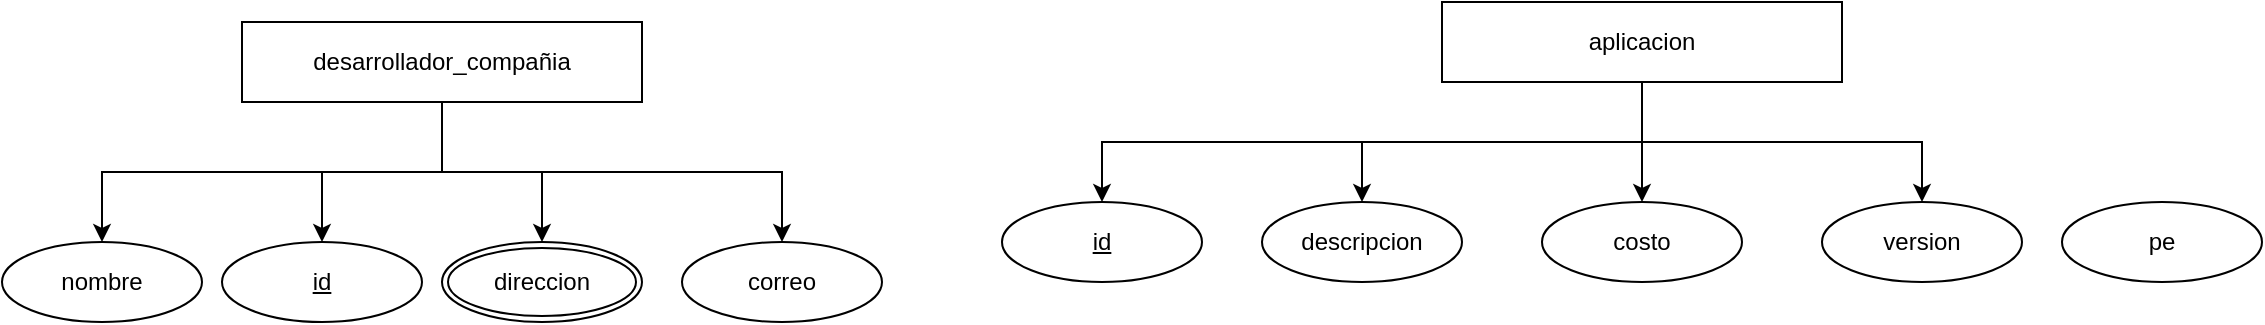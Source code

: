 <mxfile version="22.0.4" type="github">
  <diagram id="R2lEEEUBdFMjLlhIrx00" name="Page-1">
    <mxGraphModel dx="1434" dy="790" grid="1" gridSize="10" guides="1" tooltips="1" connect="1" arrows="1" fold="1" page="1" pageScale="1" pageWidth="850" pageHeight="1100" math="0" shadow="0" extFonts="Permanent Marker^https://fonts.googleapis.com/css?family=Permanent+Marker">
      <root>
        <mxCell id="0" />
        <mxCell id="1" parent="0" />
        <mxCell id="SSo1Bui5Lx6O3HchYfqY-8" style="edgeStyle=orthogonalEdgeStyle;rounded=0;orthogonalLoop=1;jettySize=auto;html=1;exitX=0.5;exitY=1;exitDx=0;exitDy=0;" edge="1" parent="1" source="SSo1Bui5Lx6O3HchYfqY-2" target="SSo1Bui5Lx6O3HchYfqY-3">
          <mxGeometry relative="1" as="geometry" />
        </mxCell>
        <mxCell id="SSo1Bui5Lx6O3HchYfqY-15" style="edgeStyle=orthogonalEdgeStyle;rounded=0;orthogonalLoop=1;jettySize=auto;html=1;exitX=0.5;exitY=1;exitDx=0;exitDy=0;entryX=0.5;entryY=0;entryDx=0;entryDy=0;" edge="1" parent="1" source="SSo1Bui5Lx6O3HchYfqY-2" target="SSo1Bui5Lx6O3HchYfqY-14">
          <mxGeometry relative="1" as="geometry" />
        </mxCell>
        <mxCell id="SSo1Bui5Lx6O3HchYfqY-17" style="edgeStyle=orthogonalEdgeStyle;rounded=0;orthogonalLoop=1;jettySize=auto;html=1;exitX=0.5;exitY=1;exitDx=0;exitDy=0;entryX=0.5;entryY=0;entryDx=0;entryDy=0;" edge="1" parent="1" source="SSo1Bui5Lx6O3HchYfqY-2" target="SSo1Bui5Lx6O3HchYfqY-11">
          <mxGeometry relative="1" as="geometry" />
        </mxCell>
        <mxCell id="SSo1Bui5Lx6O3HchYfqY-18" style="edgeStyle=orthogonalEdgeStyle;rounded=0;orthogonalLoop=1;jettySize=auto;html=1;exitX=0.5;exitY=1;exitDx=0;exitDy=0;entryX=0.5;entryY=0;entryDx=0;entryDy=0;" edge="1" parent="1" source="SSo1Bui5Lx6O3HchYfqY-2" target="SSo1Bui5Lx6O3HchYfqY-16">
          <mxGeometry relative="1" as="geometry" />
        </mxCell>
        <mxCell id="SSo1Bui5Lx6O3HchYfqY-2" value="desarrollador_compañia" style="whiteSpace=wrap;html=1;align=center;" vertex="1" parent="1">
          <mxGeometry x="130" y="30" width="200" height="40" as="geometry" />
        </mxCell>
        <mxCell id="SSo1Bui5Lx6O3HchYfqY-3" value="nombre " style="ellipse;whiteSpace=wrap;html=1;align=center;" vertex="1" parent="1">
          <mxGeometry x="10" y="140" width="100" height="40" as="geometry" />
        </mxCell>
        <mxCell id="SSo1Bui5Lx6O3HchYfqY-11" value="id" style="ellipse;whiteSpace=wrap;html=1;align=center;fontStyle=4;" vertex="1" parent="1">
          <mxGeometry x="120" y="140" width="100" height="40" as="geometry" />
        </mxCell>
        <mxCell id="SSo1Bui5Lx6O3HchYfqY-14" value="direccion" style="ellipse;shape=doubleEllipse;margin=3;whiteSpace=wrap;html=1;align=center;" vertex="1" parent="1">
          <mxGeometry x="230" y="140" width="100" height="40" as="geometry" />
        </mxCell>
        <mxCell id="SSo1Bui5Lx6O3HchYfqY-16" value="correo" style="ellipse;whiteSpace=wrap;html=1;align=center;" vertex="1" parent="1">
          <mxGeometry x="350" y="140" width="100" height="40" as="geometry" />
        </mxCell>
        <mxCell id="SSo1Bui5Lx6O3HchYfqY-23" style="edgeStyle=orthogonalEdgeStyle;rounded=0;orthogonalLoop=1;jettySize=auto;html=1;exitX=0.5;exitY=1;exitDx=0;exitDy=0;entryX=0.5;entryY=0;entryDx=0;entryDy=0;" edge="1" parent="1" source="SSo1Bui5Lx6O3HchYfqY-19" target="SSo1Bui5Lx6O3HchYfqY-22">
          <mxGeometry relative="1" as="geometry" />
        </mxCell>
        <mxCell id="SSo1Bui5Lx6O3HchYfqY-26" style="edgeStyle=orthogonalEdgeStyle;rounded=0;orthogonalLoop=1;jettySize=auto;html=1;exitX=0.5;exitY=1;exitDx=0;exitDy=0;entryX=0.5;entryY=0;entryDx=0;entryDy=0;" edge="1" parent="1" source="SSo1Bui5Lx6O3HchYfqY-19" target="SSo1Bui5Lx6O3HchYfqY-24">
          <mxGeometry relative="1" as="geometry" />
        </mxCell>
        <mxCell id="SSo1Bui5Lx6O3HchYfqY-28" style="edgeStyle=orthogonalEdgeStyle;rounded=0;orthogonalLoop=1;jettySize=auto;html=1;exitX=0.5;exitY=1;exitDx=0;exitDy=0;entryX=0.5;entryY=0;entryDx=0;entryDy=0;" edge="1" parent="1" source="SSo1Bui5Lx6O3HchYfqY-19" target="SSo1Bui5Lx6O3HchYfqY-20">
          <mxGeometry relative="1" as="geometry" />
        </mxCell>
        <mxCell id="SSo1Bui5Lx6O3HchYfqY-29" style="edgeStyle=orthogonalEdgeStyle;rounded=0;orthogonalLoop=1;jettySize=auto;html=1;exitX=0.5;exitY=1;exitDx=0;exitDy=0;entryX=0.5;entryY=0;entryDx=0;entryDy=0;" edge="1" parent="1" source="SSo1Bui5Lx6O3HchYfqY-19" target="SSo1Bui5Lx6O3HchYfqY-27">
          <mxGeometry relative="1" as="geometry" />
        </mxCell>
        <mxCell id="SSo1Bui5Lx6O3HchYfqY-19" value="aplicacion" style="whiteSpace=wrap;html=1;align=center;" vertex="1" parent="1">
          <mxGeometry x="730" y="20" width="200" height="40" as="geometry" />
        </mxCell>
        <mxCell id="SSo1Bui5Lx6O3HchYfqY-20" value="id" style="ellipse;whiteSpace=wrap;html=1;align=center;fontStyle=4;" vertex="1" parent="1">
          <mxGeometry x="510" y="120" width="100" height="40" as="geometry" />
        </mxCell>
        <mxCell id="SSo1Bui5Lx6O3HchYfqY-22" value="descripcion&lt;br&gt;" style="ellipse;whiteSpace=wrap;html=1;align=center;" vertex="1" parent="1">
          <mxGeometry x="640" y="120" width="100" height="40" as="geometry" />
        </mxCell>
        <mxCell id="SSo1Bui5Lx6O3HchYfqY-24" value="costo" style="ellipse;whiteSpace=wrap;html=1;align=center;" vertex="1" parent="1">
          <mxGeometry x="780" y="120" width="100" height="40" as="geometry" />
        </mxCell>
        <mxCell id="SSo1Bui5Lx6O3HchYfqY-27" value="version&lt;br&gt;" style="ellipse;whiteSpace=wrap;html=1;align=center;" vertex="1" parent="1">
          <mxGeometry x="920" y="120" width="100" height="40" as="geometry" />
        </mxCell>
        <mxCell id="SSo1Bui5Lx6O3HchYfqY-30" value="pe" style="ellipse;whiteSpace=wrap;html=1;align=center;" vertex="1" parent="1">
          <mxGeometry x="1040" y="120" width="100" height="40" as="geometry" />
        </mxCell>
      </root>
    </mxGraphModel>
  </diagram>
</mxfile>
